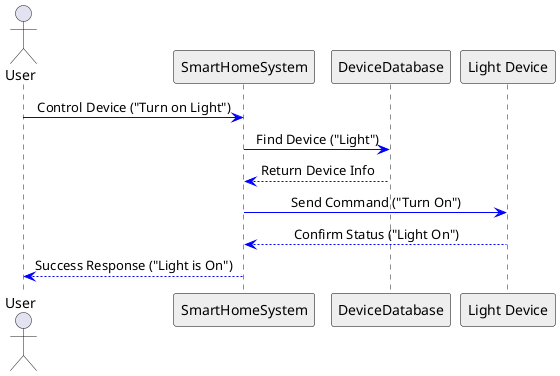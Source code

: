 @startuml
skinparam sequenceMessageAlignment center
skinparam sequenceArrowColor #blue
skinparam participantBackgroundColor #EEE
skinparam participantBorderColor #000

actor User
participant "SmartHomeSystem" as SHS
participant "DeviceDatabase" as DB
participant "Light Device" as Light

User -> SHS: Control Device ("Turn on Light")
SHS -> DB: Find Device ("Light")
DB --> SHS: Return Device Info
SHS -> Light: Send Command ("Turn On")
Light --> SHS: Confirm Status ("Light On")
SHS --> User: Success Response ("Light is On")
@enduml
